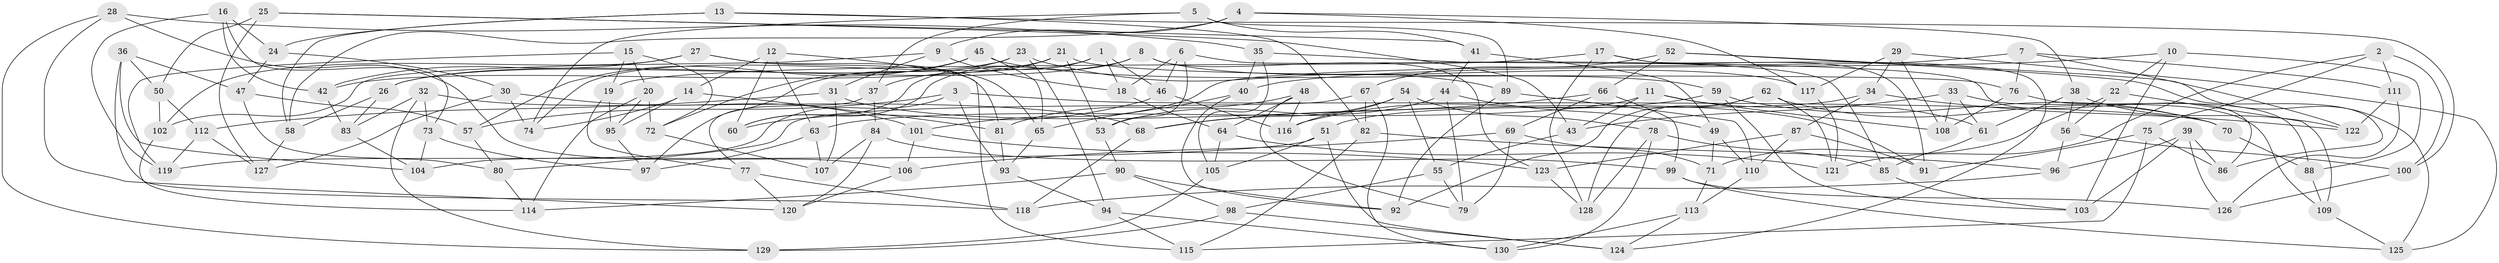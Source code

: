 // Generated by graph-tools (version 1.1) at 2025/58/03/09/25 04:58:24]
// undirected, 130 vertices, 260 edges
graph export_dot {
graph [start="1"]
  node [color=gray90,style=filled];
  1;
  2;
  3;
  4;
  5;
  6;
  7;
  8;
  9;
  10;
  11;
  12;
  13;
  14;
  15;
  16;
  17;
  18;
  19;
  20;
  21;
  22;
  23;
  24;
  25;
  26;
  27;
  28;
  29;
  30;
  31;
  32;
  33;
  34;
  35;
  36;
  37;
  38;
  39;
  40;
  41;
  42;
  43;
  44;
  45;
  46;
  47;
  48;
  49;
  50;
  51;
  52;
  53;
  54;
  55;
  56;
  57;
  58;
  59;
  60;
  61;
  62;
  63;
  64;
  65;
  66;
  67;
  68;
  69;
  70;
  71;
  72;
  73;
  74;
  75;
  76;
  77;
  78;
  79;
  80;
  81;
  82;
  83;
  84;
  85;
  86;
  87;
  88;
  89;
  90;
  91;
  92;
  93;
  94;
  95;
  96;
  97;
  98;
  99;
  100;
  101;
  102;
  103;
  104;
  105;
  106;
  107;
  108;
  109;
  110;
  111;
  112;
  113;
  114;
  115;
  116;
  117;
  118;
  119;
  120;
  121;
  122;
  123;
  124;
  125;
  126;
  127;
  128;
  129;
  130;
  1 -- 60;
  1 -- 18;
  1 -- 46;
  1 -- 74;
  2 -- 111;
  2 -- 121;
  2 -- 100;
  2 -- 75;
  3 -- 93;
  3 -- 104;
  3 -- 57;
  3 -- 70;
  4 -- 38;
  4 -- 117;
  4 -- 9;
  4 -- 58;
  5 -- 37;
  5 -- 41;
  5 -- 89;
  5 -- 74;
  6 -- 85;
  6 -- 46;
  6 -- 53;
  6 -- 18;
  7 -- 76;
  7 -- 111;
  7 -- 101;
  7 -- 122;
  8 -- 123;
  8 -- 60;
  8 -- 117;
  8 -- 26;
  9 -- 102;
  9 -- 31;
  9 -- 18;
  10 -- 40;
  10 -- 22;
  10 -- 103;
  10 -- 88;
  11 -- 61;
  11 -- 43;
  11 -- 108;
  11 -- 63;
  12 -- 60;
  12 -- 14;
  12 -- 115;
  12 -- 63;
  13 -- 82;
  13 -- 24;
  13 -- 100;
  13 -- 58;
  14 -- 95;
  14 -- 81;
  14 -- 74;
  15 -- 19;
  15 -- 119;
  15 -- 20;
  15 -- 72;
  16 -- 119;
  16 -- 24;
  16 -- 73;
  16 -- 42;
  17 -- 91;
  17 -- 124;
  17 -- 19;
  17 -- 128;
  18 -- 64;
  19 -- 95;
  19 -- 77;
  20 -- 114;
  20 -- 72;
  20 -- 95;
  21 -- 53;
  21 -- 37;
  21 -- 42;
  21 -- 76;
  22 -- 56;
  22 -- 71;
  22 -- 109;
  23 -- 97;
  23 -- 94;
  23 -- 89;
  23 -- 26;
  24 -- 30;
  24 -- 47;
  25 -- 50;
  25 -- 127;
  25 -- 41;
  25 -- 43;
  26 -- 58;
  26 -- 83;
  27 -- 42;
  27 -- 65;
  27 -- 102;
  27 -- 81;
  28 -- 35;
  28 -- 120;
  28 -- 106;
  28 -- 129;
  29 -- 125;
  29 -- 108;
  29 -- 34;
  29 -- 117;
  30 -- 74;
  30 -- 101;
  30 -- 127;
  31 -- 91;
  31 -- 112;
  31 -- 107;
  32 -- 68;
  32 -- 83;
  32 -- 129;
  32 -- 73;
  33 -- 61;
  33 -- 108;
  33 -- 109;
  33 -- 43;
  34 -- 122;
  34 -- 51;
  34 -- 87;
  35 -- 40;
  35 -- 86;
  35 -- 105;
  36 -- 118;
  36 -- 104;
  36 -- 50;
  36 -- 47;
  37 -- 77;
  37 -- 84;
  38 -- 56;
  38 -- 61;
  38 -- 122;
  39 -- 126;
  39 -- 103;
  39 -- 96;
  39 -- 86;
  40 -- 65;
  40 -- 92;
  41 -- 49;
  41 -- 44;
  42 -- 83;
  43 -- 55;
  44 -- 49;
  44 -- 79;
  44 -- 53;
  45 -- 65;
  45 -- 72;
  45 -- 59;
  45 -- 57;
  46 -- 116;
  46 -- 60;
  47 -- 80;
  47 -- 57;
  48 -- 116;
  48 -- 64;
  48 -- 81;
  48 -- 79;
  49 -- 110;
  49 -- 71;
  50 -- 112;
  50 -- 102;
  51 -- 105;
  51 -- 119;
  51 -- 124;
  52 -- 86;
  52 -- 66;
  52 -- 125;
  52 -- 67;
  53 -- 90;
  54 -- 78;
  54 -- 68;
  54 -- 116;
  54 -- 55;
  55 -- 79;
  55 -- 98;
  56 -- 96;
  56 -- 100;
  57 -- 80;
  58 -- 127;
  59 -- 70;
  59 -- 116;
  59 -- 103;
  61 -- 85;
  62 -- 70;
  62 -- 92;
  62 -- 128;
  62 -- 121;
  63 -- 107;
  63 -- 97;
  64 -- 105;
  64 -- 121;
  65 -- 93;
  66 -- 99;
  66 -- 68;
  66 -- 69;
  67 -- 82;
  67 -- 130;
  67 -- 80;
  68 -- 118;
  69 -- 106;
  69 -- 71;
  69 -- 79;
  70 -- 88;
  71 -- 113;
  72 -- 107;
  73 -- 104;
  73 -- 97;
  75 -- 115;
  75 -- 86;
  75 -- 91;
  76 -- 108;
  76 -- 88;
  77 -- 118;
  77 -- 120;
  78 -- 128;
  78 -- 85;
  78 -- 130;
  80 -- 114;
  81 -- 93;
  82 -- 115;
  82 -- 96;
  83 -- 104;
  84 -- 107;
  84 -- 99;
  84 -- 120;
  85 -- 103;
  87 -- 123;
  87 -- 110;
  87 -- 91;
  88 -- 109;
  89 -- 92;
  89 -- 110;
  90 -- 114;
  90 -- 98;
  90 -- 92;
  93 -- 94;
  94 -- 115;
  94 -- 130;
  95 -- 97;
  96 -- 118;
  98 -- 124;
  98 -- 129;
  99 -- 126;
  99 -- 125;
  100 -- 126;
  101 -- 123;
  101 -- 106;
  102 -- 114;
  105 -- 129;
  106 -- 120;
  109 -- 125;
  110 -- 113;
  111 -- 122;
  111 -- 126;
  112 -- 119;
  112 -- 127;
  113 -- 124;
  113 -- 130;
  117 -- 121;
  123 -- 128;
}
